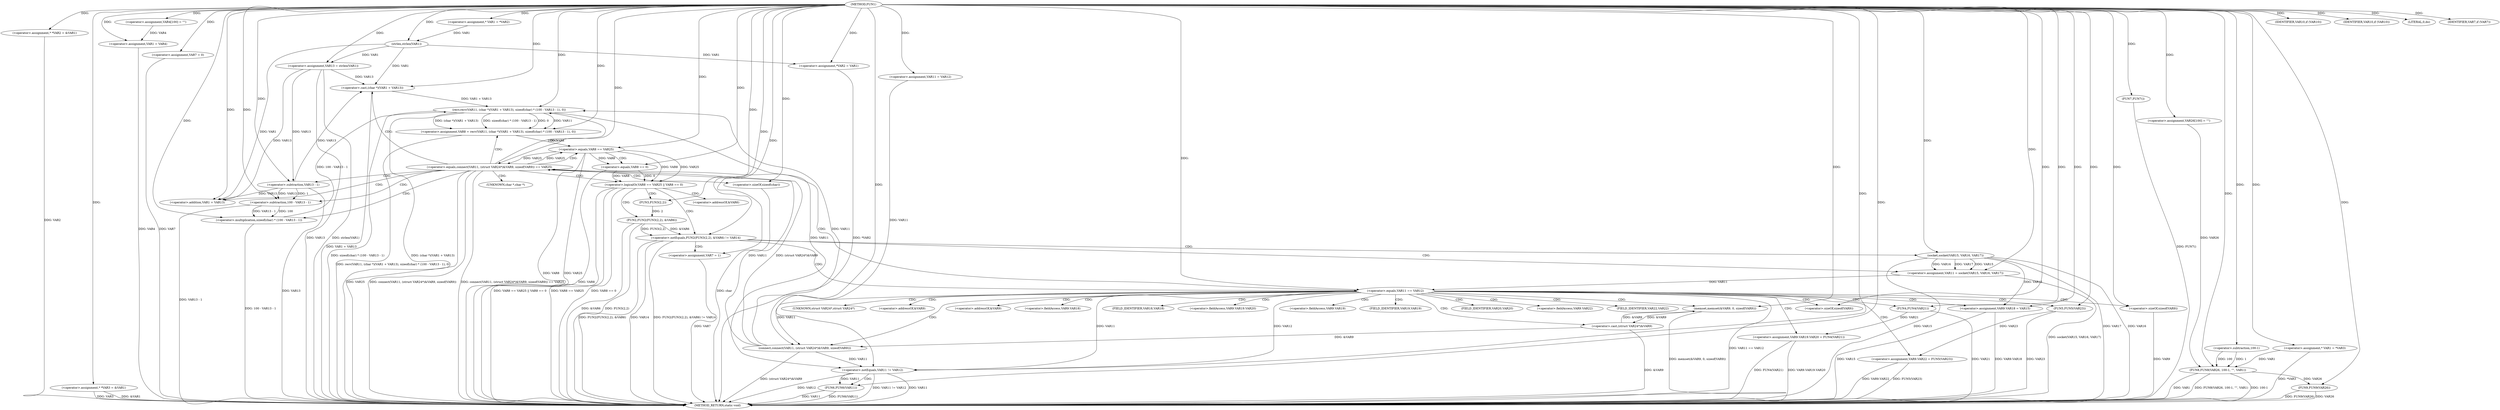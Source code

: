 digraph FUN1 {  
"1000100" [label = "(METHOD,FUN1)" ]
"1000280" [label = "(METHOD_RETURN,static void)" ]
"1000104" [label = "(<operator>.assignment,* *VAR2 = &VAR1)" ]
"1000109" [label = "(<operator>.assignment,* *VAR3 = &VAR1)" ]
"1000114" [label = "(<operator>.assignment,VAR4[100] = \"\")" ]
"1000117" [label = "(<operator>.assignment,VAR1 = VAR4)" ]
"1000122" [label = "(<operator>.assignment,* VAR1 = *VAR2)" ]
"1000129" [label = "(<operator>.assignment,VAR7 = 0)" ]
"1000136" [label = "(<operator>.assignment,VAR11 = VAR12)" ]
"1000140" [label = "(<operator>.assignment,VAR13 = strlen(VAR1))" ]
"1000142" [label = "(strlen,strlen(VAR1))" ]
"1000147" [label = "(<operator>.notEquals,FUN2(FUN3(2,2), &VAR6) != VAR14)" ]
"1000148" [label = "(FUN2,FUN2(FUN3(2,2), &VAR6))" ]
"1000149" [label = "(FUN3,FUN3(2,2))" ]
"1000157" [label = "(<operator>.assignment,VAR7 = 1)" ]
"1000160" [label = "(<operator>.assignment,VAR11 = socket(VAR15, VAR16, VAR17))" ]
"1000162" [label = "(socket,socket(VAR15, VAR16, VAR17))" ]
"1000167" [label = "(<operator>.equals,VAR11 == VAR12)" ]
"1000172" [label = "(memset,memset(&VAR9, 0, sizeof(VAR9)))" ]
"1000176" [label = "(<operator>.sizeOf,sizeof(VAR9))" ]
"1000178" [label = "(<operator>.assignment,VAR9.VAR18 = VAR15)" ]
"1000183" [label = "(<operator>.assignment,VAR9.VAR19.VAR20 = FUN4(VAR21))" ]
"1000189" [label = "(FUN4,FUN4(VAR21))" ]
"1000191" [label = "(<operator>.assignment,VAR9.VAR22 = FUN5(VAR23))" ]
"1000195" [label = "(FUN5,FUN5(VAR23))" ]
"1000198" [label = "(<operator>.equals,connect(VAR11, (struct VAR24*)&VAR9, sizeof(VAR9)) == VAR25)" ]
"1000199" [label = "(connect,connect(VAR11, (struct VAR24*)&VAR9, sizeof(VAR9)))" ]
"1000201" [label = "(<operator>.cast,(struct VAR24*)&VAR9)" ]
"1000205" [label = "(<operator>.sizeOf,sizeof(VAR9))" ]
"1000210" [label = "(<operator>.assignment,VAR8 = recv(VAR11, (char *)(VAR1 + VAR13), sizeof(char) * (100 - VAR13 - 1), 0))" ]
"1000212" [label = "(recv,recv(VAR11, (char *)(VAR1 + VAR13), sizeof(char) * (100 - VAR13 - 1), 0))" ]
"1000214" [label = "(<operator>.cast,(char *)(VAR1 + VAR13))" ]
"1000216" [label = "(<operator>.addition,VAR1 + VAR13)" ]
"1000219" [label = "(<operator>.multiplication,sizeof(char) * (100 - VAR13 - 1))" ]
"1000220" [label = "(<operator>.sizeOf,sizeof(char))" ]
"1000222" [label = "(<operator>.subtraction,100 - VAR13 - 1)" ]
"1000224" [label = "(<operator>.subtraction,VAR13 - 1)" ]
"1000229" [label = "(<operator>.logicalOr,VAR8 == VAR25 || VAR8 == 0)" ]
"1000230" [label = "(<operator>.equals,VAR8 == VAR25)" ]
"1000233" [label = "(<operator>.equals,VAR8 == 0)" ]
"1000239" [label = "(IDENTIFIER,VAR10,if (VAR10))" ]
"1000242" [label = "(IDENTIFIER,VAR10,if (VAR10))" ]
"1000244" [label = "(LITERAL,0,do)" ]
"1000246" [label = "(<operator>.notEquals,VAR11 != VAR12)" ]
"1000250" [label = "(FUN6,FUN6(VAR11))" ]
"1000253" [label = "(IDENTIFIER,VAR7,if (VAR7))" ]
"1000255" [label = "(FUN7,FUN7())" ]
"1000256" [label = "(<operator>.assignment,*VAR2 = VAR1)" ]
"1000262" [label = "(<operator>.assignment,* VAR1 = *VAR3)" ]
"1000268" [label = "(<operator>.assignment,VAR26[100] = \"\")" ]
"1000271" [label = "(FUN8,FUN8(VAR26, 100-1, \"\", VAR1))" ]
"1000273" [label = "(<operator>.subtraction,100-1)" ]
"1000278" [label = "(FUN9,FUN9(VAR26))" ]
"1000152" [label = "(<operator>.addressOf,&VAR6)" ]
"1000173" [label = "(<operator>.addressOf,&VAR9)" ]
"1000179" [label = "(<operator>.fieldAccess,VAR9.VAR18)" ]
"1000181" [label = "(FIELD_IDENTIFIER,VAR18,VAR18)" ]
"1000184" [label = "(<operator>.fieldAccess,VAR9.VAR19.VAR20)" ]
"1000185" [label = "(<operator>.fieldAccess,VAR9.VAR19)" ]
"1000187" [label = "(FIELD_IDENTIFIER,VAR19,VAR19)" ]
"1000188" [label = "(FIELD_IDENTIFIER,VAR20,VAR20)" ]
"1000192" [label = "(<operator>.fieldAccess,VAR9.VAR22)" ]
"1000194" [label = "(FIELD_IDENTIFIER,VAR22,VAR22)" ]
"1000202" [label = "(UNKNOWN,struct VAR24*,struct VAR24*)" ]
"1000203" [label = "(<operator>.addressOf,&VAR9)" ]
"1000215" [label = "(UNKNOWN,char *,char *)" ]
  "1000189" -> "1000280"  [ label = "DDG: VAR21"] 
  "1000198" -> "1000280"  [ label = "DDG: VAR25"] 
  "1000109" -> "1000280"  [ label = "DDG: VAR3"] 
  "1000256" -> "1000280"  [ label = "DDG: *VAR2"] 
  "1000250" -> "1000280"  [ label = "DDG: FUN6(VAR11)"] 
  "1000178" -> "1000280"  [ label = "DDG: VAR15"] 
  "1000246" -> "1000280"  [ label = "DDG: VAR12"] 
  "1000129" -> "1000280"  [ label = "DDG: VAR7"] 
  "1000162" -> "1000280"  [ label = "DDG: VAR16"] 
  "1000172" -> "1000280"  [ label = "DDG: memset(&VAR9, 0, sizeof(VAR9))"] 
  "1000140" -> "1000280"  [ label = "DDG: strlen(VAR1)"] 
  "1000224" -> "1000280"  [ label = "DDG: VAR13"] 
  "1000220" -> "1000280"  [ label = "DDG: char"] 
  "1000250" -> "1000280"  [ label = "DDG: VAR11"] 
  "1000199" -> "1000280"  [ label = "DDG: (struct VAR24*)&VAR9"] 
  "1000229" -> "1000280"  [ label = "DDG: VAR8 == 0"] 
  "1000214" -> "1000280"  [ label = "DDG: VAR1 + VAR13"] 
  "1000178" -> "1000280"  [ label = "DDG: VAR9.VAR18"] 
  "1000255" -> "1000280"  [ label = "DDG: FUN7()"] 
  "1000104" -> "1000280"  [ label = "DDG: VAR2"] 
  "1000212" -> "1000280"  [ label = "DDG: sizeof(char) * (100 - VAR13 - 1)"] 
  "1000212" -> "1000280"  [ label = "DDG: (char *)(VAR1 + VAR13)"] 
  "1000183" -> "1000280"  [ label = "DDG: FUN4(VAR21)"] 
  "1000205" -> "1000280"  [ label = "DDG: VAR9"] 
  "1000140" -> "1000280"  [ label = "DDG: VAR13"] 
  "1000191" -> "1000280"  [ label = "DDG: FUN5(VAR23)"] 
  "1000183" -> "1000280"  [ label = "DDG: VAR9.VAR19.VAR20"] 
  "1000148" -> "1000280"  [ label = "DDG: &VAR6"] 
  "1000229" -> "1000280"  [ label = "DDG: VAR8 == VAR25 || VAR8 == 0"] 
  "1000157" -> "1000280"  [ label = "DDG: VAR7"] 
  "1000167" -> "1000280"  [ label = "DDG: VAR11 == VAR12"] 
  "1000262" -> "1000280"  [ label = "DDG: *VAR3"] 
  "1000201" -> "1000280"  [ label = "DDG: &VAR9"] 
  "1000219" -> "1000280"  [ label = "DDG: 100 - VAR13 - 1"] 
  "1000148" -> "1000280"  [ label = "DDG: FUN3(2,2)"] 
  "1000147" -> "1000280"  [ label = "DDG: FUN2(FUN3(2,2), &VAR6)"] 
  "1000230" -> "1000280"  [ label = "DDG: VAR8"] 
  "1000278" -> "1000280"  [ label = "DDG: FUN9(VAR26)"] 
  "1000210" -> "1000280"  [ label = "DDG: recv(VAR11, (char *)(VAR1 + VAR13), sizeof(char) * (100 - VAR13 - 1), 0)"] 
  "1000147" -> "1000280"  [ label = "DDG: VAR14"] 
  "1000198" -> "1000280"  [ label = "DDG: connect(VAR11, (struct VAR24*)&VAR9, sizeof(VAR9))"] 
  "1000271" -> "1000280"  [ label = "DDG: 100-1"] 
  "1000230" -> "1000280"  [ label = "DDG: VAR25"] 
  "1000233" -> "1000280"  [ label = "DDG: VAR8"] 
  "1000229" -> "1000280"  [ label = "DDG: VAR8 == VAR25"] 
  "1000271" -> "1000280"  [ label = "DDG: VAR1"] 
  "1000117" -> "1000280"  [ label = "DDG: VAR4"] 
  "1000162" -> "1000280"  [ label = "DDG: VAR15"] 
  "1000195" -> "1000280"  [ label = "DDG: VAR23"] 
  "1000160" -> "1000280"  [ label = "DDG: socket(VAR15, VAR16, VAR17)"] 
  "1000246" -> "1000280"  [ label = "DDG: VAR11 != VAR12"] 
  "1000147" -> "1000280"  [ label = "DDG: FUN2(FUN3(2,2), &VAR6) != VAR14"] 
  "1000109" -> "1000280"  [ label = "DDG: &VAR1"] 
  "1000271" -> "1000280"  [ label = "DDG: FUN8(VAR26, 100-1, \"\", VAR1)"] 
  "1000278" -> "1000280"  [ label = "DDG: VAR26"] 
  "1000191" -> "1000280"  [ label = "DDG: VAR9.VAR22"] 
  "1000246" -> "1000280"  [ label = "DDG: VAR11"] 
  "1000222" -> "1000280"  [ label = "DDG: VAR13 - 1"] 
  "1000198" -> "1000280"  [ label = "DDG: connect(VAR11, (struct VAR24*)&VAR9, sizeof(VAR9)) == VAR25"] 
  "1000162" -> "1000280"  [ label = "DDG: VAR17"] 
  "1000100" -> "1000104"  [ label = "DDG: "] 
  "1000100" -> "1000109"  [ label = "DDG: "] 
  "1000100" -> "1000114"  [ label = "DDG: "] 
  "1000114" -> "1000117"  [ label = "DDG: VAR4"] 
  "1000100" -> "1000117"  [ label = "DDG: "] 
  "1000100" -> "1000122"  [ label = "DDG: "] 
  "1000100" -> "1000129"  [ label = "DDG: "] 
  "1000100" -> "1000136"  [ label = "DDG: "] 
  "1000142" -> "1000140"  [ label = "DDG: VAR1"] 
  "1000100" -> "1000140"  [ label = "DDG: "] 
  "1000122" -> "1000142"  [ label = "DDG: VAR1"] 
  "1000100" -> "1000142"  [ label = "DDG: "] 
  "1000148" -> "1000147"  [ label = "DDG: FUN3(2,2)"] 
  "1000148" -> "1000147"  [ label = "DDG: &VAR6"] 
  "1000149" -> "1000148"  [ label = "DDG: 2"] 
  "1000100" -> "1000149"  [ label = "DDG: "] 
  "1000100" -> "1000147"  [ label = "DDG: "] 
  "1000100" -> "1000157"  [ label = "DDG: "] 
  "1000162" -> "1000160"  [ label = "DDG: VAR15"] 
  "1000162" -> "1000160"  [ label = "DDG: VAR16"] 
  "1000162" -> "1000160"  [ label = "DDG: VAR17"] 
  "1000100" -> "1000160"  [ label = "DDG: "] 
  "1000100" -> "1000162"  [ label = "DDG: "] 
  "1000160" -> "1000167"  [ label = "DDG: VAR11"] 
  "1000100" -> "1000167"  [ label = "DDG: "] 
  "1000201" -> "1000172"  [ label = "DDG: &VAR9"] 
  "1000100" -> "1000172"  [ label = "DDG: "] 
  "1000100" -> "1000176"  [ label = "DDG: "] 
  "1000162" -> "1000178"  [ label = "DDG: VAR15"] 
  "1000100" -> "1000178"  [ label = "DDG: "] 
  "1000189" -> "1000183"  [ label = "DDG: VAR21"] 
  "1000100" -> "1000189"  [ label = "DDG: "] 
  "1000195" -> "1000191"  [ label = "DDG: VAR23"] 
  "1000100" -> "1000195"  [ label = "DDG: "] 
  "1000199" -> "1000198"  [ label = "DDG: VAR11"] 
  "1000199" -> "1000198"  [ label = "DDG: (struct VAR24*)&VAR9"] 
  "1000167" -> "1000199"  [ label = "DDG: VAR11"] 
  "1000100" -> "1000199"  [ label = "DDG: "] 
  "1000201" -> "1000199"  [ label = "DDG: &VAR9"] 
  "1000172" -> "1000201"  [ label = "DDG: &VAR9"] 
  "1000100" -> "1000205"  [ label = "DDG: "] 
  "1000230" -> "1000198"  [ label = "DDG: VAR25"] 
  "1000100" -> "1000198"  [ label = "DDG: "] 
  "1000212" -> "1000210"  [ label = "DDG: VAR11"] 
  "1000212" -> "1000210"  [ label = "DDG: (char *)(VAR1 + VAR13)"] 
  "1000212" -> "1000210"  [ label = "DDG: sizeof(char) * (100 - VAR13 - 1)"] 
  "1000212" -> "1000210"  [ label = "DDG: 0"] 
  "1000100" -> "1000210"  [ label = "DDG: "] 
  "1000199" -> "1000212"  [ label = "DDG: VAR11"] 
  "1000100" -> "1000212"  [ label = "DDG: "] 
  "1000214" -> "1000212"  [ label = "DDG: VAR1 + VAR13"] 
  "1000142" -> "1000214"  [ label = "DDG: VAR1"] 
  "1000100" -> "1000214"  [ label = "DDG: "] 
  "1000224" -> "1000214"  [ label = "DDG: VAR13"] 
  "1000140" -> "1000214"  [ label = "DDG: VAR13"] 
  "1000142" -> "1000216"  [ label = "DDG: VAR1"] 
  "1000100" -> "1000216"  [ label = "DDG: "] 
  "1000224" -> "1000216"  [ label = "DDG: VAR13"] 
  "1000140" -> "1000216"  [ label = "DDG: VAR13"] 
  "1000219" -> "1000212"  [ label = "DDG: 100 - VAR13 - 1"] 
  "1000100" -> "1000219"  [ label = "DDG: "] 
  "1000100" -> "1000220"  [ label = "DDG: "] 
  "1000222" -> "1000219"  [ label = "DDG: 100"] 
  "1000222" -> "1000219"  [ label = "DDG: VAR13 - 1"] 
  "1000100" -> "1000222"  [ label = "DDG: "] 
  "1000224" -> "1000222"  [ label = "DDG: VAR13"] 
  "1000224" -> "1000222"  [ label = "DDG: 1"] 
  "1000100" -> "1000224"  [ label = "DDG: "] 
  "1000140" -> "1000224"  [ label = "DDG: VAR13"] 
  "1000230" -> "1000229"  [ label = "DDG: VAR8"] 
  "1000230" -> "1000229"  [ label = "DDG: VAR25"] 
  "1000210" -> "1000230"  [ label = "DDG: VAR8"] 
  "1000100" -> "1000230"  [ label = "DDG: "] 
  "1000198" -> "1000230"  [ label = "DDG: VAR25"] 
  "1000233" -> "1000229"  [ label = "DDG: VAR8"] 
  "1000233" -> "1000229"  [ label = "DDG: 0"] 
  "1000230" -> "1000233"  [ label = "DDG: VAR8"] 
  "1000100" -> "1000233"  [ label = "DDG: "] 
  "1000100" -> "1000239"  [ label = "DDG: "] 
  "1000100" -> "1000242"  [ label = "DDG: "] 
  "1000100" -> "1000244"  [ label = "DDG: "] 
  "1000167" -> "1000246"  [ label = "DDG: VAR11"] 
  "1000199" -> "1000246"  [ label = "DDG: VAR11"] 
  "1000212" -> "1000246"  [ label = "DDG: VAR11"] 
  "1000136" -> "1000246"  [ label = "DDG: VAR11"] 
  "1000100" -> "1000246"  [ label = "DDG: "] 
  "1000167" -> "1000246"  [ label = "DDG: VAR12"] 
  "1000246" -> "1000250"  [ label = "DDG: VAR11"] 
  "1000100" -> "1000250"  [ label = "DDG: "] 
  "1000100" -> "1000253"  [ label = "DDG: "] 
  "1000100" -> "1000255"  [ label = "DDG: "] 
  "1000142" -> "1000256"  [ label = "DDG: VAR1"] 
  "1000100" -> "1000256"  [ label = "DDG: "] 
  "1000100" -> "1000262"  [ label = "DDG: "] 
  "1000100" -> "1000268"  [ label = "DDG: "] 
  "1000268" -> "1000271"  [ label = "DDG: VAR26"] 
  "1000100" -> "1000271"  [ label = "DDG: "] 
  "1000273" -> "1000271"  [ label = "DDG: 100"] 
  "1000273" -> "1000271"  [ label = "DDG: 1"] 
  "1000100" -> "1000273"  [ label = "DDG: "] 
  "1000262" -> "1000271"  [ label = "DDG: VAR1"] 
  "1000271" -> "1000278"  [ label = "DDG: VAR26"] 
  "1000100" -> "1000278"  [ label = "DDG: "] 
  "1000147" -> "1000157"  [ label = "CDG: "] 
  "1000147" -> "1000167"  [ label = "CDG: "] 
  "1000147" -> "1000160"  [ label = "CDG: "] 
  "1000147" -> "1000162"  [ label = "CDG: "] 
  "1000167" -> "1000191"  [ label = "CDG: "] 
  "1000167" -> "1000199"  [ label = "CDG: "] 
  "1000167" -> "1000195"  [ label = "CDG: "] 
  "1000167" -> "1000183"  [ label = "CDG: "] 
  "1000167" -> "1000172"  [ label = "CDG: "] 
  "1000167" -> "1000189"  [ label = "CDG: "] 
  "1000167" -> "1000178"  [ label = "CDG: "] 
  "1000167" -> "1000188"  [ label = "CDG: "] 
  "1000167" -> "1000203"  [ label = "CDG: "] 
  "1000167" -> "1000205"  [ label = "CDG: "] 
  "1000167" -> "1000173"  [ label = "CDG: "] 
  "1000167" -> "1000201"  [ label = "CDG: "] 
  "1000167" -> "1000202"  [ label = "CDG: "] 
  "1000167" -> "1000179"  [ label = "CDG: "] 
  "1000167" -> "1000194"  [ label = "CDG: "] 
  "1000167" -> "1000192"  [ label = "CDG: "] 
  "1000167" -> "1000184"  [ label = "CDG: "] 
  "1000167" -> "1000176"  [ label = "CDG: "] 
  "1000167" -> "1000198"  [ label = "CDG: "] 
  "1000167" -> "1000187"  [ label = "CDG: "] 
  "1000167" -> "1000181"  [ label = "CDG: "] 
  "1000167" -> "1000185"  [ label = "CDG: "] 
  "1000198" -> "1000229"  [ label = "CDG: "] 
  "1000198" -> "1000230"  [ label = "CDG: "] 
  "1000198" -> "1000216"  [ label = "CDG: "] 
  "1000198" -> "1000212"  [ label = "CDG: "] 
  "1000198" -> "1000219"  [ label = "CDG: "] 
  "1000198" -> "1000210"  [ label = "CDG: "] 
  "1000198" -> "1000215"  [ label = "CDG: "] 
  "1000198" -> "1000222"  [ label = "CDG: "] 
  "1000198" -> "1000220"  [ label = "CDG: "] 
  "1000198" -> "1000214"  [ label = "CDG: "] 
  "1000198" -> "1000224"  [ label = "CDG: "] 
  "1000229" -> "1000152"  [ label = "CDG: "] 
  "1000229" -> "1000148"  [ label = "CDG: "] 
  "1000229" -> "1000149"  [ label = "CDG: "] 
  "1000229" -> "1000147"  [ label = "CDG: "] 
  "1000230" -> "1000233"  [ label = "CDG: "] 
  "1000246" -> "1000250"  [ label = "CDG: "] 
}
